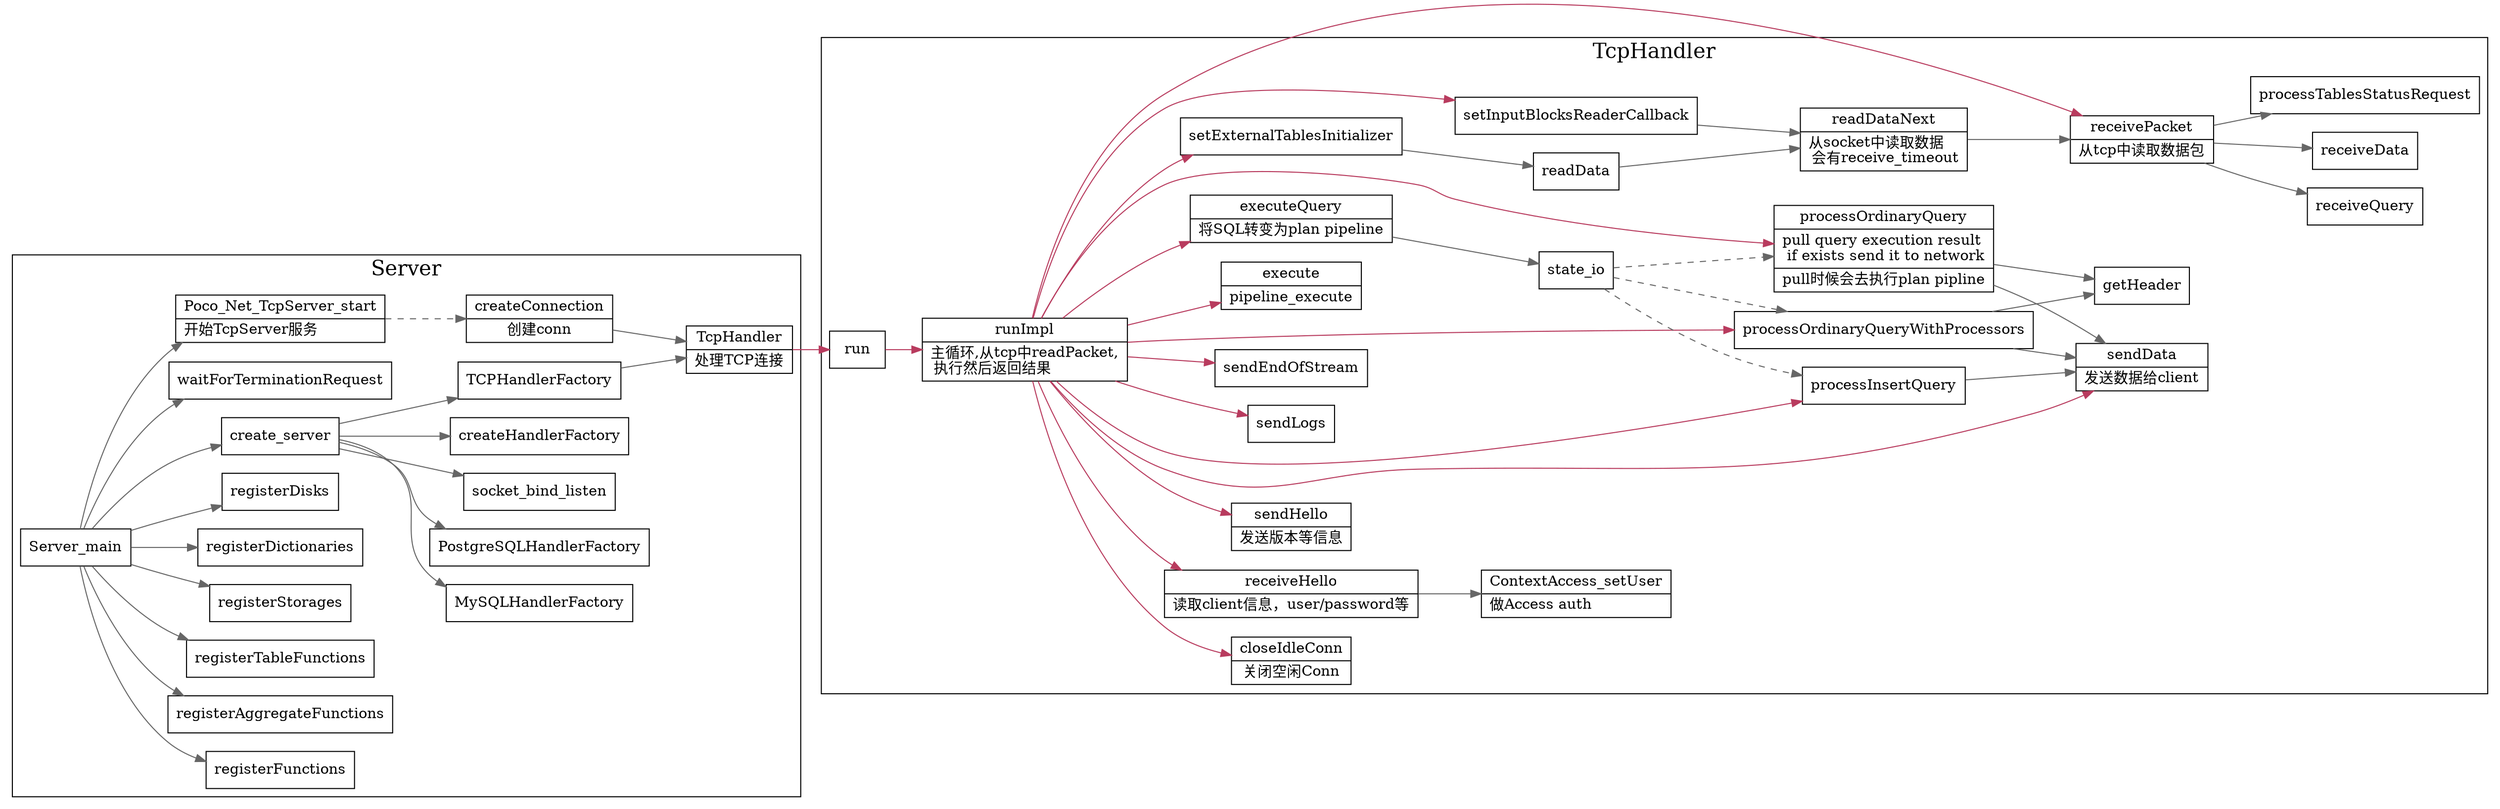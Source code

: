 digraph server_main {
  node[shape=box];
  edge[color=gray40];
  newrank=true;
  rankdir=LR;
  subgraph cluster_Server {
    graph[label="Server";fontsize=20;];
    Server_main -> {
      registerFunctions;
      registerAggregateFunctions;
      registerTableFunctions;
      registerStorages;
      registerDictionaries;
      registerDisks;
      create_server;
      waitForTerminationRequest;
      Poco_Net_TcpServer_start;
    };
    Poco_Net_TcpServer_start -> createConnection[style=dashed];
    createConnection[
      shape="record";
      label="{{
        createConnection|
        创建conn
      }}";
    ];
    createConnection -> TcpHandler;
    Poco_Net_TcpServer_start[
      shape="record";
      label="{{
        Poco_Net_TcpServer_start|
        开始TcpServer服务\l
      }}";
    ];
    create_server -> {
      createHandlerFactory;
      TCPHandlerFactory;
      MySQLHandlerFactory;
      PostgreSQLHandlerFactory;
      socket_bind_listen;
    }
  }
  TCPHandlerFactory -> TcpHandler;


  subgraph cluster_TcpHandler {
    graph[label="TcpHandler";fontsize=20;];
    runImpl[
      shape="record";
      label="{{
        runImpl|
        主循环,从tcp中readPacket,\l 
        执行然后返回结果\l
      }}";
    ];
    TcpHandler[
      shape="record";
      label="{{
        TcpHandler|
        处理TCP连接
      }}";
    ];
    closeIdleConn[
      shape="record";
      label="{{
        closeIdleConn|
        关闭空闲Conn
      }}";
    ];
    TcpHandler -> run -> runImpl -> {
      closeIdleConn;
      receiveHello;
      sendHello;
      receivePacket;
      sendData;
      sendLogs;
      sendEndOfStream;
      executeQuery;
      execute;
      processInsertQuery;
      processOrdinaryQuery;
      processOrdinaryQueryWithProcessors;
      setInputBlocksReaderCallback;
      setExternalTablesInitializer;
    }[color="#b83b5e"];

    executeQuery -> state_io;
    state_io -> {
      processOrdinaryQueryWithProcessors;
      processInsertQuery;
      processOrdinaryQuery;
    }[style=dashed];

    processOrdinaryQuery[
      shape="record";
      label="{{
        processOrdinaryQuery|
        pull query execution result\l
        if exists send it to network\l|
        pull时候会去执行plan pipline\l
      }}";
    ];
    processOrdinaryQuery -> {
      sendData;
      getHeader;
    }
    readDataNext -> receivePacket;

    sendData[
      shape="record";
      label="{{
        sendData|
        发送数据给client\l
      }}";
    ];
    processInsertQuery -> {
      sendData;
    }
    processOrdinaryQueryWithProcessors -> {
      sendData;
      getHeader;
    }
    setExternalTablesInitializer -> readData;
    setInputBlocksReaderCallback -> readDataNext;
    executeQuery[
      shape="record";
      label="{{
        executeQuery|
        将SQL转变为plan pipeline
      }}";
    ];
    readData -> readDataNext;
    readDataNext[
      shape="record";
      label="{{
        readDataNext|
        从socket中读取数据\l
        会有receive_timeout\l
      }}";
    ];
    execute[
      shape="record";
      label="{{
        execute|
        pipeline_execute
      }}";
    ];
    receiveHello[
      shape="record";
      label="{{
        receiveHello|
        读取client信息，user/password等
      }}";
    ];
    sendHello[
      shape="record";
      label="{{
        sendHello|
        发送版本等信息\l
      }}";
    ];
    ContextAccess_setUser[
      shape="record";
      label="{{
        ContextAccess_setUser|
        做Access auth\l
      }}";
    ];
    receiveHello -> ContextAccess_setUser;
    receivePacket[
      shape="record";
      label="{{
        receivePacket|
        从tcp中读取数据包
      }}";
    ];
    receivePacket -> {
      receiveQuery;
      receiveData;
      processTablesStatusRequest;
    }
  }

}
